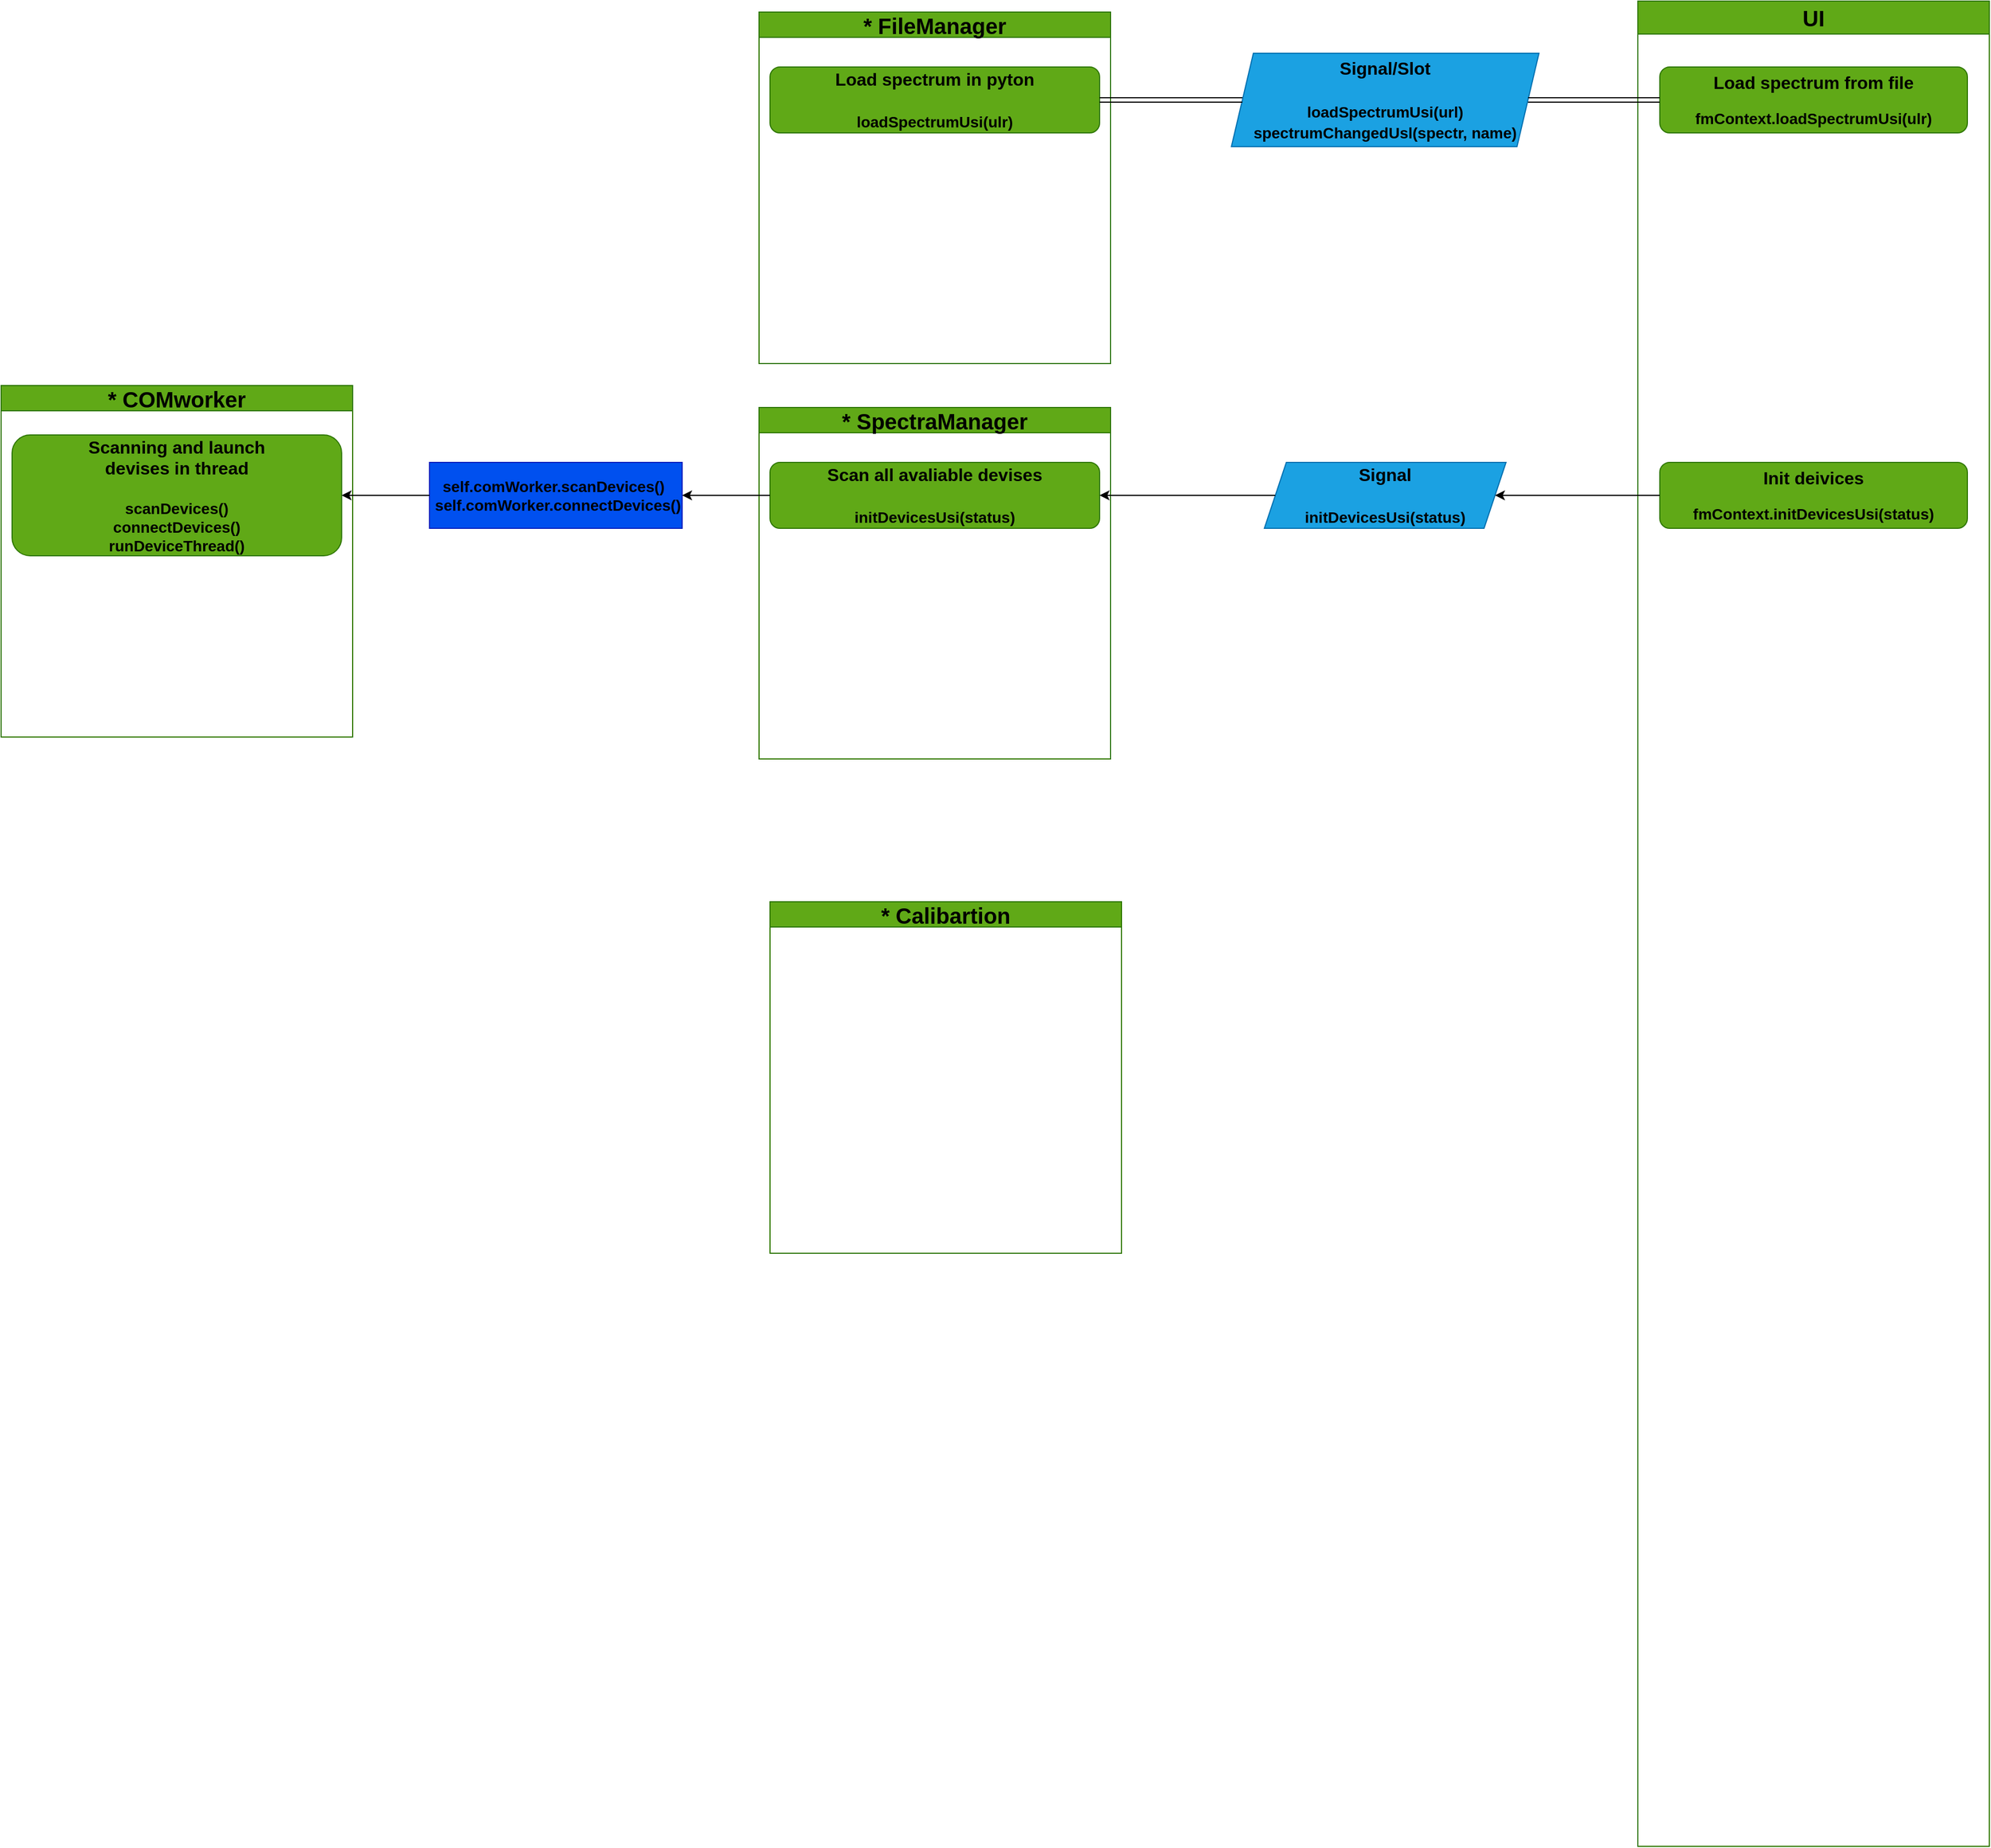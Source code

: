 <mxfile version="22.0.8" type="device">
  <diagram name="Страница — 1" id="JvLDM5VmiaUj2eFw4zym">
    <mxGraphModel dx="1007" dy="538" grid="1" gridSize="10" guides="1" tooltips="1" connect="1" arrows="1" fold="1" page="1" pageScale="1" pageWidth="5000" pageHeight="5000" math="0" shadow="0">
      <root>
        <mxCell id="0" />
        <mxCell id="1" parent="0" />
        <mxCell id="rznqt_UP5PXpAUkKrup3-1" value="&lt;font style=&quot;font-size: 20px;&quot; color=&quot;#000000&quot;&gt;* SpectraManager&lt;br style=&quot;font-size: 20px;&quot;&gt;&lt;/font&gt;" style="swimlane;whiteSpace=wrap;html=1;fillColor=#60a917;fontColor=#ffffff;strokeColor=#2D7600;fontSize=20;" parent="1" vertex="1">
          <mxGeometry x="1200" y="930" width="320" height="320" as="geometry" />
        </mxCell>
        <mxCell id="bNr062ZvydN7oh5Ks86h-13" value="&lt;font color=&quot;#000000&quot; style=&quot;font-size: 16px;&quot;&gt;&lt;b style=&quot;&quot;&gt;Scan all avaliable devises&lt;/b&gt;&lt;br&gt;&lt;br&gt;&lt;/font&gt;&lt;b style=&quot;border-color: var(--border-color); color: rgb(0, 0, 0);&quot;&gt;&lt;font style=&quot;border-color: var(--border-color); font-size: 14px;&quot;&gt;initDevicesUsi(status)&lt;/font&gt;&lt;/b&gt;&lt;font color=&quot;#000000&quot; style=&quot;font-size: 16px;&quot;&gt;&lt;br&gt;&lt;/font&gt;" style="rounded=1;whiteSpace=wrap;html=1;fillColor=#60a917;strokeColor=#2D7600;fontColor=#ffffff;" vertex="1" parent="rznqt_UP5PXpAUkKrup3-1">
          <mxGeometry x="10" y="50" width="300" height="60" as="geometry" />
        </mxCell>
        <mxCell id="rznqt_UP5PXpAUkKrup3-2" value="&lt;font style=&quot;font-size: 20px;&quot; color=&quot;#000000&quot;&gt;* COMworker&lt;/font&gt;" style="swimlane;whiteSpace=wrap;html=1;fillColor=#60a917;fontColor=#ffffff;strokeColor=#2D7600;fontSize=20;" parent="1" vertex="1">
          <mxGeometry x="510" y="910" width="320" height="320" as="geometry" />
        </mxCell>
        <mxCell id="bNr062ZvydN7oh5Ks86h-20" value="&lt;font style=&quot;font-size: 14px;&quot;&gt;&lt;b&gt;&lt;font color=&quot;#000000&quot; style=&quot;font-size: 16px;&quot;&gt;Scanning and launch &lt;br&gt;devises in thread&lt;br&gt;&lt;br&gt;&lt;/font&gt;&lt;span style=&quot;border-color: var(--border-color); color: rgb(0, 0, 0);&quot;&gt;&lt;font style=&quot;border-color: var(--border-color); font-size: 14px;&quot;&gt;scanDevices()&lt;br&gt;&lt;/font&gt;&lt;/span&gt;&lt;/b&gt;&lt;/font&gt;&lt;font color=&quot;#000000&quot; style=&quot;font-size: 14px;&quot;&gt;&lt;font style=&quot;font-size: 14px;&quot;&gt;&lt;b&gt;connectDevices()&lt;br&gt;runDeviceThread()&lt;/b&gt;&lt;/font&gt;&lt;br&gt;&lt;/font&gt;" style="rounded=1;whiteSpace=wrap;html=1;fillColor=#60a917;strokeColor=#2D7600;fontColor=#ffffff;" vertex="1" parent="rznqt_UP5PXpAUkKrup3-2">
          <mxGeometry x="10" y="45" width="300" height="110" as="geometry" />
        </mxCell>
        <mxCell id="rznqt_UP5PXpAUkKrup3-3" value="&lt;font style=&quot;font-size: 20px;&quot; color=&quot;#000000&quot;&gt;UI&lt;/font&gt;" style="swimlane;whiteSpace=wrap;html=1;fillColor=#60a917;fontColor=#ffffff;strokeColor=#2D7600;startSize=30;" parent="1" vertex="1">
          <mxGeometry x="2000" y="560" width="320" height="1680" as="geometry" />
        </mxCell>
        <mxCell id="bNr062ZvydN7oh5Ks86h-3" value="&lt;font color=&quot;#000000&quot; style=&quot;&quot;&gt;&lt;b style=&quot;font-size: 16px;&quot;&gt;Load spectrum from file&lt;/b&gt;&lt;br&gt;&lt;br&gt;&lt;b style=&quot;&quot;&gt;&lt;font style=&quot;font-size: 14px;&quot;&gt;fmContext.loadSpectrumUsi(ulr)&lt;/font&gt;&lt;/b&gt;&lt;br&gt;&lt;/font&gt;" style="rounded=1;whiteSpace=wrap;html=1;fillColor=#60a917;strokeColor=#2D7600;fontColor=#ffffff;" vertex="1" parent="rznqt_UP5PXpAUkKrup3-3">
          <mxGeometry x="20" y="60" width="280" height="60" as="geometry" />
        </mxCell>
        <mxCell id="bNr062ZvydN7oh5Ks86h-9" value="&lt;font color=&quot;#000000&quot; style=&quot;&quot;&gt;&lt;span style=&quot;font-size: 16px;&quot;&gt;&lt;b&gt;Init deivices&lt;/b&gt;&lt;/span&gt;&lt;br&gt;&lt;br&gt;&lt;font style=&quot;font-size: 14px;&quot;&gt;&lt;b&gt;fmContext.initDevicesUsi(status)&lt;/b&gt;&lt;/font&gt;&lt;br&gt;&lt;/font&gt;" style="rounded=1;whiteSpace=wrap;html=1;fillColor=#60a917;strokeColor=#2D7600;fontColor=#ffffff;" vertex="1" parent="rznqt_UP5PXpAUkKrup3-3">
          <mxGeometry x="20" y="420" width="280" height="60" as="geometry" />
        </mxCell>
        <mxCell id="bNr062ZvydN7oh5Ks86h-1" value="&lt;font style=&quot;font-size: 20px;&quot; color=&quot;#000000&quot;&gt;* FileManager&lt;br&gt;&lt;/font&gt;" style="swimlane;whiteSpace=wrap;html=1;fillColor=#60a917;fontColor=#ffffff;strokeColor=#2D7600;fontSize=20;" vertex="1" parent="1">
          <mxGeometry x="1200" y="570" width="320" height="320" as="geometry" />
        </mxCell>
        <mxCell id="bNr062ZvydN7oh5Ks86h-7" value="&lt;font color=&quot;#000000&quot; style=&quot;font-size: 16px;&quot;&gt;&lt;b style=&quot;&quot;&gt;Load spectrum in pyton&lt;/b&gt;&lt;br&gt;&lt;br&gt;&lt;/font&gt;&lt;b style=&quot;border-color: var(--border-color); color: rgb(0, 0, 0);&quot;&gt;&lt;font style=&quot;border-color: var(--border-color); font-size: 14px;&quot;&gt;loadSpectrumUsi(ulr)&lt;/font&gt;&lt;/b&gt;&lt;font color=&quot;#000000&quot; style=&quot;font-size: 16px;&quot;&gt;&lt;br&gt;&lt;/font&gt;" style="rounded=1;whiteSpace=wrap;html=1;fillColor=#60a917;strokeColor=#2D7600;fontColor=#ffffff;" vertex="1" parent="bNr062ZvydN7oh5Ks86h-1">
          <mxGeometry x="10" y="50" width="300" height="60" as="geometry" />
        </mxCell>
        <mxCell id="bNr062ZvydN7oh5Ks86h-2" value="&lt;font style=&quot;font-size: 20px;&quot; color=&quot;#000000&quot;&gt;* Calibartion&lt;br&gt;&lt;/font&gt;" style="swimlane;whiteSpace=wrap;html=1;fillColor=#60a917;fontColor=#ffffff;strokeColor=#2D7600;fontSize=20;" vertex="1" parent="1">
          <mxGeometry x="1210" y="1380" width="320" height="320" as="geometry" />
        </mxCell>
        <mxCell id="bNr062ZvydN7oh5Ks86h-4" value="&lt;font style=&quot;&quot;&gt;&lt;font style=&quot;&quot; color=&quot;#000000&quot;&gt;&lt;b style=&quot;&quot;&gt;&lt;span style=&quot;border-color: var(--border-color);&quot;&gt;&lt;font style=&quot;font-size: 16px;&quot;&gt;Signal/Slot&lt;/font&gt;&lt;br&gt;&lt;br&gt;&lt;span style=&quot;font-size: 14px;&quot;&gt;loadSpectrumUsi(url)&lt;/span&gt;&lt;br&gt;&lt;/span&gt;&lt;span style=&quot;font-size: 14px;&quot;&gt;spectrumChangedUsl(spectr, name)&lt;/span&gt;&lt;/b&gt;&lt;/font&gt;&lt;br style=&quot;font-size: 16px;&quot;&gt;&lt;/font&gt;" style="shape=parallelogram;perimeter=parallelogramPerimeter;whiteSpace=wrap;html=1;fixedSize=1;fillColor=#1ba1e2;fontColor=#ffffff;strokeColor=#006EAF;fontSize=16;" vertex="1" parent="1">
          <mxGeometry x="1630" y="607.5" width="280" height="85" as="geometry" />
        </mxCell>
        <mxCell id="bNr062ZvydN7oh5Ks86h-6" value="" style="endArrow=classic;startArrow=classic;html=1;rounded=0;entryX=0;entryY=0.5;entryDx=0;entryDy=0;exitX=1;exitY=0.5;exitDx=0;exitDy=0;edgeStyle=entityRelationEdgeStyle;shape=link;" edge="1" parent="1" source="bNr062ZvydN7oh5Ks86h-4" target="bNr062ZvydN7oh5Ks86h-3">
          <mxGeometry width="50" height="50" relative="1" as="geometry">
            <mxPoint x="1860" y="790" as="sourcePoint" />
            <mxPoint x="1910" y="740" as="targetPoint" />
          </mxGeometry>
        </mxCell>
        <mxCell id="bNr062ZvydN7oh5Ks86h-8" value="" style="endArrow=classic;startArrow=classic;html=1;rounded=0;entryX=1;entryY=0.5;entryDx=0;entryDy=0;exitX=0;exitY=0.5;exitDx=0;exitDy=0;edgeStyle=entityRelationEdgeStyle;shape=link;" edge="1" parent="1" source="bNr062ZvydN7oh5Ks86h-4" target="bNr062ZvydN7oh5Ks86h-7">
          <mxGeometry width="50" height="50" relative="1" as="geometry">
            <mxPoint x="1930" y="660" as="sourcePoint" />
            <mxPoint x="2030" y="660" as="targetPoint" />
            <Array as="points">
              <mxPoint x="1970" y="680" />
            </Array>
          </mxGeometry>
        </mxCell>
        <mxCell id="bNr062ZvydN7oh5Ks86h-11" value="&lt;font style=&quot;&quot;&gt;&lt;font style=&quot;&quot; color=&quot;#000000&quot;&gt;&lt;b style=&quot;&quot;&gt;&lt;font style=&quot;font-size: 16px;&quot;&gt;Signal&lt;/font&gt;&lt;br&gt;&lt;br&gt;&lt;/b&gt;&lt;/font&gt;&lt;b style=&quot;font-size: 14px; border-color: var(--border-color); color: rgb(0, 0, 0);&quot;&gt;initDevicesUsi(status)&lt;/b&gt;&lt;br style=&quot;font-size: 16px;&quot;&gt;&lt;/font&gt;" style="shape=parallelogram;perimeter=parallelogramPerimeter;whiteSpace=wrap;html=1;fixedSize=1;fillColor=#1ba1e2;fontColor=#ffffff;strokeColor=#006EAF;fontSize=16;" vertex="1" parent="1">
          <mxGeometry x="1660" y="980" width="220" height="60" as="geometry" />
        </mxCell>
        <mxCell id="bNr062ZvydN7oh5Ks86h-15" value="" style="endArrow=classic;html=1;rounded=0;exitX=0;exitY=0.5;exitDx=0;exitDy=0;entryX=1;entryY=0.5;entryDx=0;entryDy=0;edgeStyle=entityRelationEdgeStyle;" edge="1" parent="1" source="bNr062ZvydN7oh5Ks86h-11" target="bNr062ZvydN7oh5Ks86h-13">
          <mxGeometry width="50" height="50" relative="1" as="geometry">
            <mxPoint x="1610" y="1150" as="sourcePoint" />
            <mxPoint x="1660" y="1100" as="targetPoint" />
          </mxGeometry>
        </mxCell>
        <mxCell id="bNr062ZvydN7oh5Ks86h-16" value="" style="endArrow=classic;html=1;rounded=0;entryX=1;entryY=0.5;entryDx=0;entryDy=0;exitX=0;exitY=0.5;exitDx=0;exitDy=0;edgeStyle=entityRelationEdgeStyle;" edge="1" parent="1" source="bNr062ZvydN7oh5Ks86h-9" target="bNr062ZvydN7oh5Ks86h-11">
          <mxGeometry width="50" height="50" relative="1" as="geometry">
            <mxPoint x="1850" y="1180" as="sourcePoint" />
            <mxPoint x="1900" y="1130" as="targetPoint" />
          </mxGeometry>
        </mxCell>
        <mxCell id="bNr062ZvydN7oh5Ks86h-17" value="&lt;div&gt;&lt;font style=&quot;font-size: 14px;&quot; color=&quot;#000000&quot;&gt;&lt;b&gt;self.comWorker.scanDevices()&lt;span style=&quot;background-color: initial;&quot;&gt;&amp;nbsp; &amp;nbsp;self.comWorker.connectDevices()&lt;/span&gt;&lt;/b&gt;&lt;/font&gt;&lt;/div&gt;" style="rounded=0;whiteSpace=wrap;html=1;fillColor=#0050ef;fontColor=#ffffff;strokeColor=#001DBC;" vertex="1" parent="1">
          <mxGeometry x="900" y="980" width="230" height="60" as="geometry" />
        </mxCell>
        <mxCell id="bNr062ZvydN7oh5Ks86h-18" value="" style="endArrow=classic;html=1;rounded=0;exitX=0;exitY=0.5;exitDx=0;exitDy=0;entryX=1;entryY=0.5;entryDx=0;entryDy=0;edgeStyle=entityRelationEdgeStyle;" edge="1" parent="1" source="bNr062ZvydN7oh5Ks86h-13" target="bNr062ZvydN7oh5Ks86h-17">
          <mxGeometry width="50" height="50" relative="1" as="geometry">
            <mxPoint x="1110" y="1160" as="sourcePoint" />
            <mxPoint x="1160" y="1110" as="targetPoint" />
          </mxGeometry>
        </mxCell>
        <mxCell id="bNr062ZvydN7oh5Ks86h-19" value="" style="endArrow=classic;html=1;rounded=0;exitX=0;exitY=0.5;exitDx=0;exitDy=0;edgeStyle=entityRelationEdgeStyle;entryX=1;entryY=0.5;entryDx=0;entryDy=0;" edge="1" parent="1" source="bNr062ZvydN7oh5Ks86h-17" target="bNr062ZvydN7oh5Ks86h-20">
          <mxGeometry width="50" height="50" relative="1" as="geometry">
            <mxPoint x="1220" y="1020" as="sourcePoint" />
            <mxPoint x="940" y="1100" as="targetPoint" />
          </mxGeometry>
        </mxCell>
      </root>
    </mxGraphModel>
  </diagram>
</mxfile>
